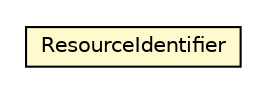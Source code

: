 #!/usr/local/bin/dot
#
# Class diagram 
# Generated by UMLGraph version 5.1 (http://www.umlgraph.org/)
#

digraph G {
	edge [fontname="Helvetica",fontsize=10,labelfontname="Helvetica",labelfontsize=10];
	node [fontname="Helvetica",fontsize=10,shape=plaintext];
	nodesep=0.25;
	ranksep=0.5;
	// org.androidtransfuse.model.r.ResourceIdentifier
	c22059 [label=<<table title="org.androidtransfuse.model.r.ResourceIdentifier" border="0" cellborder="1" cellspacing="0" cellpadding="2" port="p" bgcolor="lemonChiffon" href="./ResourceIdentifier.html">
		<tr><td><table border="0" cellspacing="0" cellpadding="1">
<tr><td align="center" balign="center"> ResourceIdentifier </td></tr>
		</table></td></tr>
		</table>>, fontname="Helvetica", fontcolor="black", fontsize=10.0];
}

